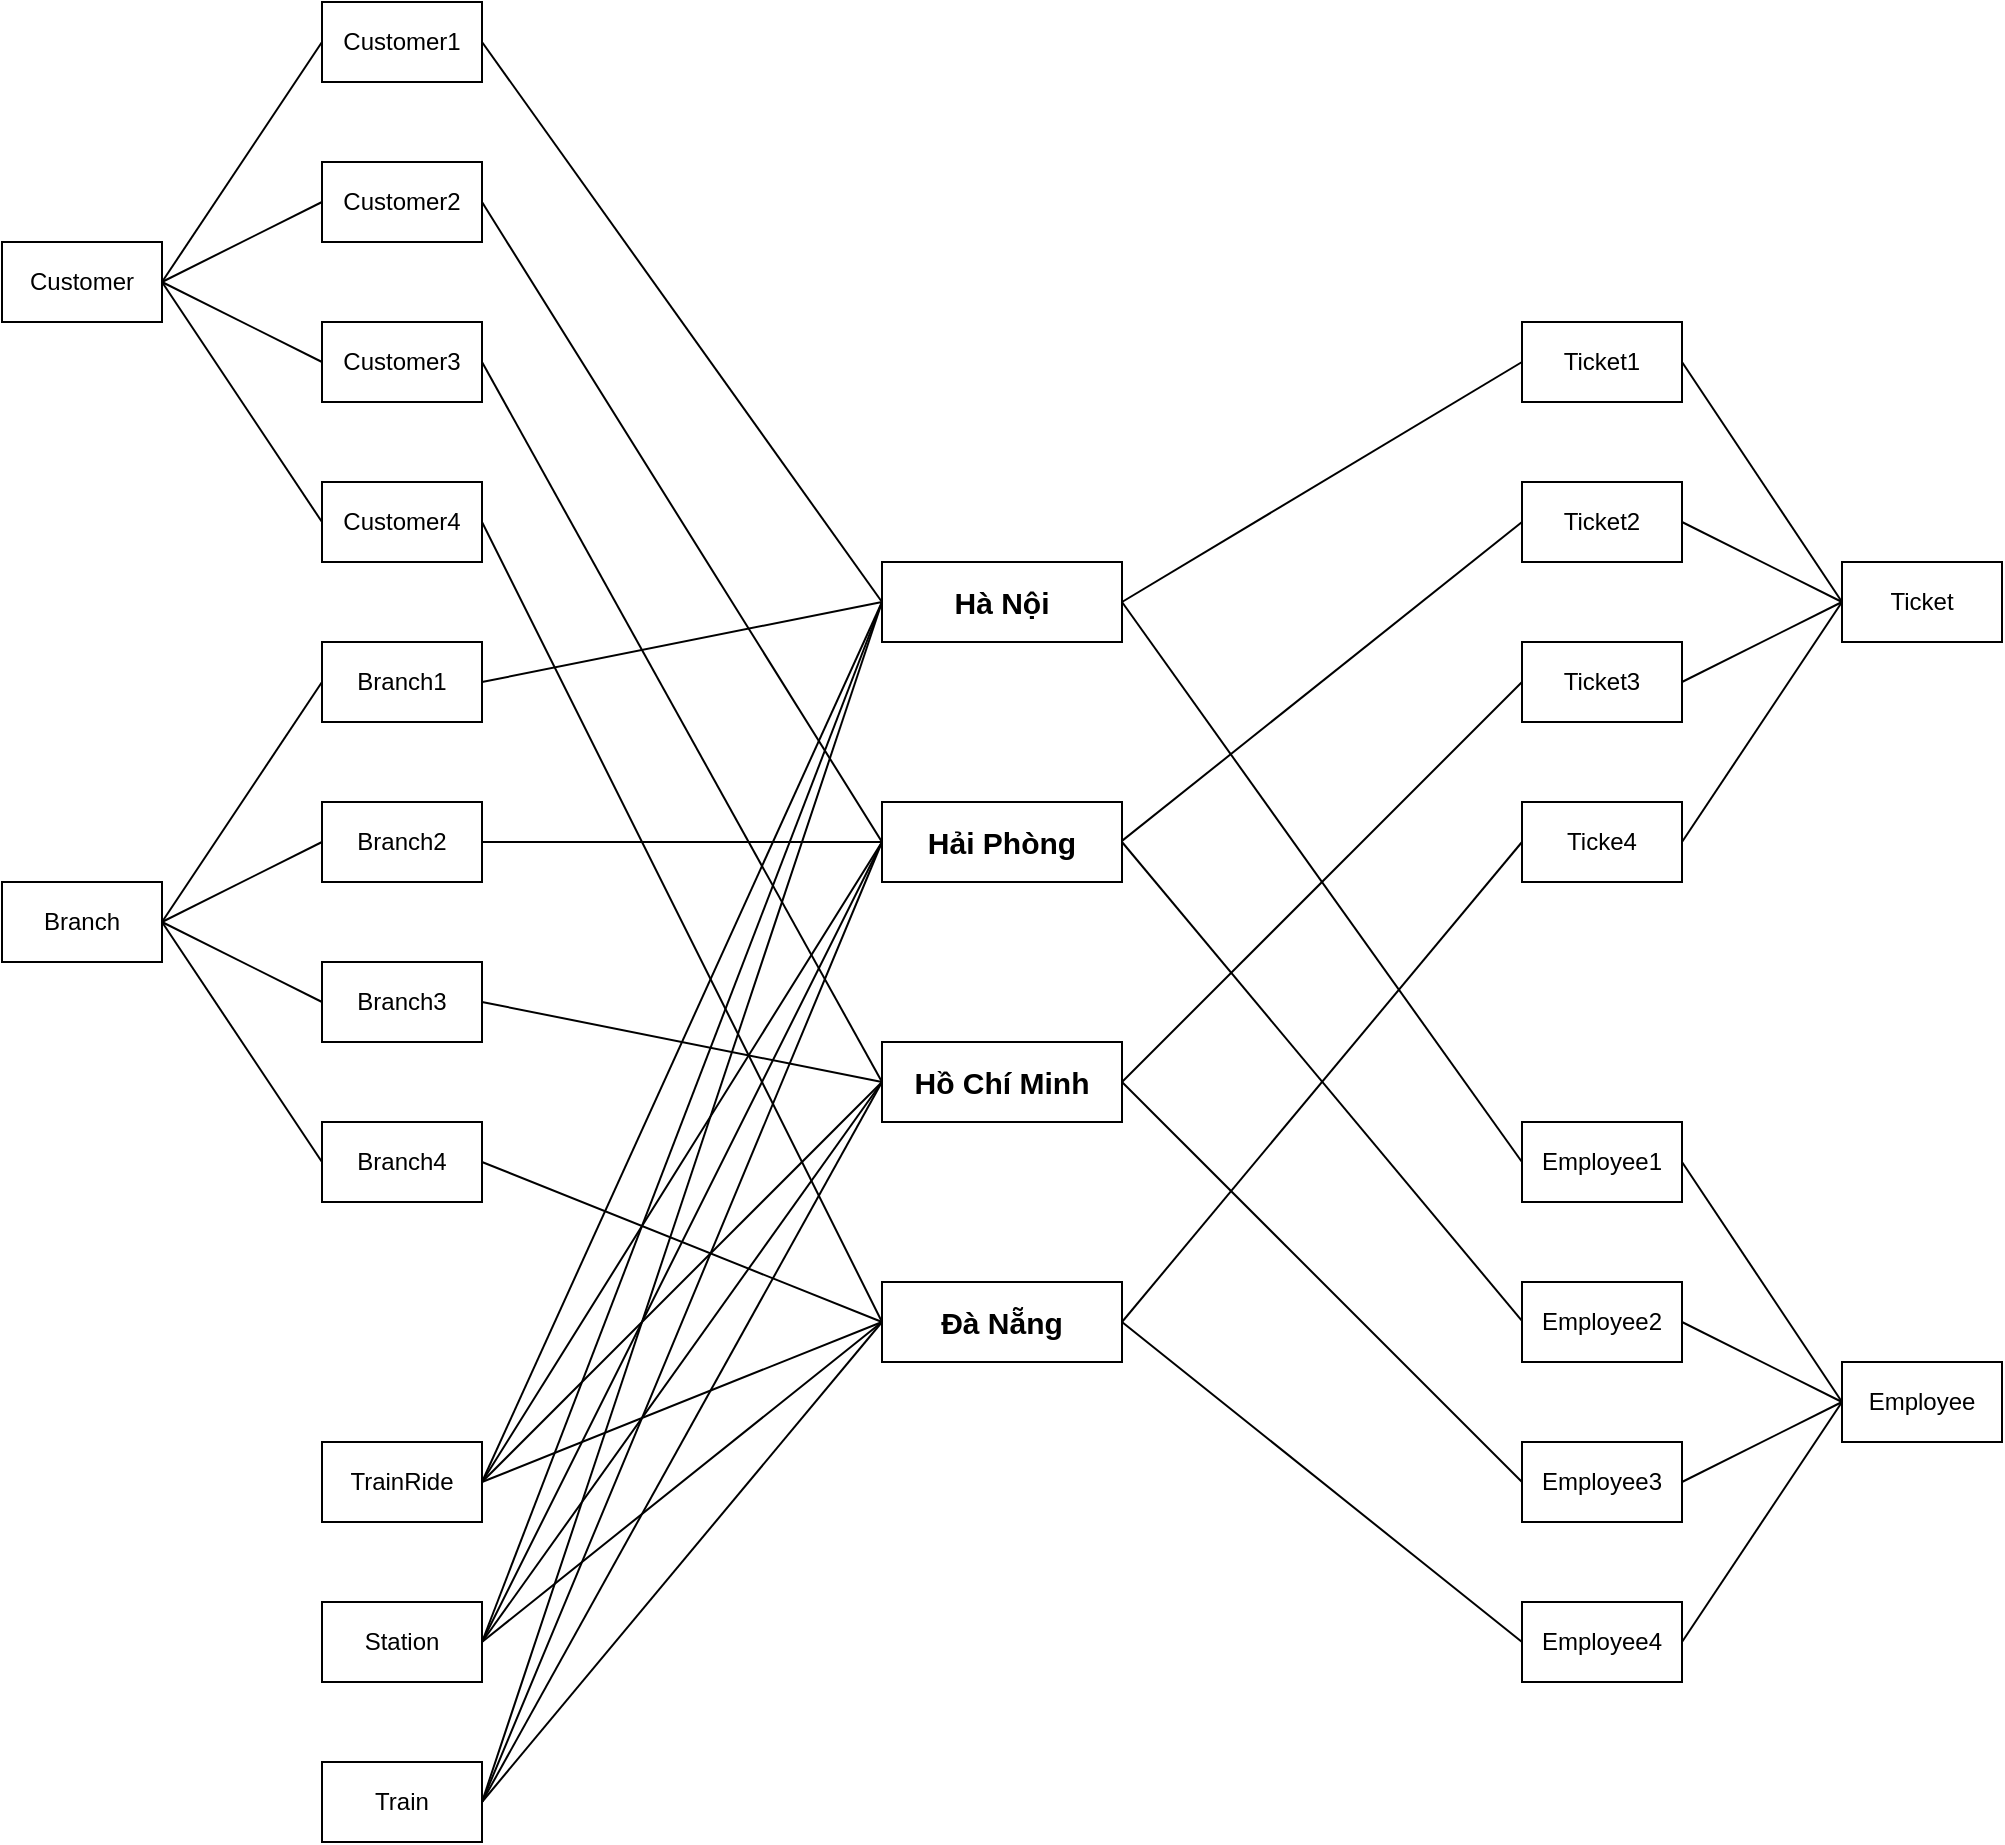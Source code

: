 <mxfile version="24.2.7" type="github">
  <diagram name="Trang-1" id="r6fdsXW7-DaNo1op-RdF">
    <mxGraphModel dx="3187" dy="2809" grid="1" gridSize="10" guides="1" tooltips="1" connect="1" arrows="1" fold="1" page="1" pageScale="1" pageWidth="827" pageHeight="1169" math="0" shadow="0">
      <root>
        <mxCell id="0" />
        <mxCell id="1" parent="0" />
        <mxCell id="8lyCjLM66VQkbDKSqowp-1" value="Branch" style="rounded=0;whiteSpace=wrap;html=1;" parent="1" vertex="1">
          <mxGeometry y="200" width="80" height="40" as="geometry" />
        </mxCell>
        <mxCell id="8lyCjLM66VQkbDKSqowp-2" value="Ticket" style="rounded=0;whiteSpace=wrap;html=1;" parent="1" vertex="1">
          <mxGeometry x="920" y="40" width="80" height="40" as="geometry" />
        </mxCell>
        <mxCell id="8lyCjLM66VQkbDKSqowp-4" value="Branch1" style="rounded=0;whiteSpace=wrap;html=1;" parent="1" vertex="1">
          <mxGeometry x="160" y="80" width="80" height="40" as="geometry" />
        </mxCell>
        <mxCell id="8lyCjLM66VQkbDKSqowp-6" value="Branch2" style="rounded=0;whiteSpace=wrap;html=1;" parent="1" vertex="1">
          <mxGeometry x="160" y="160" width="80" height="40" as="geometry" />
        </mxCell>
        <mxCell id="8lyCjLM66VQkbDKSqowp-7" value="Branch3" style="rounded=0;whiteSpace=wrap;html=1;" parent="1" vertex="1">
          <mxGeometry x="160" y="240" width="80" height="40" as="geometry" />
        </mxCell>
        <mxCell id="8lyCjLM66VQkbDKSqowp-8" value="Branch4" style="rounded=0;whiteSpace=wrap;html=1;" parent="1" vertex="1">
          <mxGeometry x="160" y="320" width="80" height="40" as="geometry" />
        </mxCell>
        <mxCell id="8lyCjLM66VQkbDKSqowp-9" value="&lt;font style=&quot;font-size: 15px;&quot;&gt;&lt;b&gt;Hải Phòng&lt;/b&gt;&lt;/font&gt;" style="rounded=0;whiteSpace=wrap;html=1;" parent="1" vertex="1">
          <mxGeometry x="440" y="160" width="120" height="40" as="geometry" />
        </mxCell>
        <mxCell id="8lyCjLM66VQkbDKSqowp-10" value="&lt;font style=&quot;font-size: 15px;&quot;&gt;&lt;b&gt;Hà Nội&lt;/b&gt;&lt;/font&gt;" style="rounded=0;whiteSpace=wrap;html=1;" parent="1" vertex="1">
          <mxGeometry x="440" y="40" width="120" height="40" as="geometry" />
        </mxCell>
        <mxCell id="8lyCjLM66VQkbDKSqowp-11" value="&lt;font style=&quot;font-size: 15px;&quot;&gt;&lt;b&gt;Hồ Chí Minh&lt;/b&gt;&lt;/font&gt;" style="rounded=0;whiteSpace=wrap;html=1;" parent="1" vertex="1">
          <mxGeometry x="440" y="280" width="120" height="40" as="geometry" />
        </mxCell>
        <mxCell id="8lyCjLM66VQkbDKSqowp-12" value="&lt;span style=&quot;font-size: 15px;&quot;&gt;&lt;b&gt;Đà Nẵng&lt;/b&gt;&lt;/span&gt;" style="rounded=0;whiteSpace=wrap;html=1;" parent="1" vertex="1">
          <mxGeometry x="440" y="400" width="120" height="40" as="geometry" />
        </mxCell>
        <mxCell id="8lyCjLM66VQkbDKSqowp-13" value="Station" style="rounded=0;whiteSpace=wrap;html=1;" parent="1" vertex="1">
          <mxGeometry x="160" y="560" width="80" height="40" as="geometry" />
        </mxCell>
        <mxCell id="8lyCjLM66VQkbDKSqowp-14" value="Train" style="rounded=0;whiteSpace=wrap;html=1;" parent="1" vertex="1">
          <mxGeometry x="160" y="640" width="80" height="40" as="geometry" />
        </mxCell>
        <mxCell id="8lyCjLM66VQkbDKSqowp-15" value="Customer" style="rounded=0;whiteSpace=wrap;html=1;" parent="1" vertex="1">
          <mxGeometry y="-120" width="80" height="40" as="geometry" />
        </mxCell>
        <mxCell id="8lyCjLM66VQkbDKSqowp-16" value="TrainRide" style="rounded=0;whiteSpace=wrap;html=1;" parent="1" vertex="1">
          <mxGeometry x="160" y="480" width="80" height="40" as="geometry" />
        </mxCell>
        <mxCell id="8lyCjLM66VQkbDKSqowp-17" value="" style="endArrow=none;html=1;rounded=0;entryX=0;entryY=0.5;entryDx=0;entryDy=0;" parent="1" target="8lyCjLM66VQkbDKSqowp-4" edge="1">
          <mxGeometry width="50" height="50" relative="1" as="geometry">
            <mxPoint x="80" y="220" as="sourcePoint" />
            <mxPoint x="130" y="170" as="targetPoint" />
          </mxGeometry>
        </mxCell>
        <mxCell id="8lyCjLM66VQkbDKSqowp-19" value="" style="endArrow=none;html=1;rounded=0;entryX=0;entryY=0.5;entryDx=0;entryDy=0;" parent="1" target="8lyCjLM66VQkbDKSqowp-6" edge="1">
          <mxGeometry width="50" height="50" relative="1" as="geometry">
            <mxPoint x="80" y="220" as="sourcePoint" />
            <mxPoint x="170" y="110" as="targetPoint" />
          </mxGeometry>
        </mxCell>
        <mxCell id="8lyCjLM66VQkbDKSqowp-20" value="" style="endArrow=none;html=1;rounded=0;entryX=0;entryY=0.5;entryDx=0;entryDy=0;" parent="1" target="8lyCjLM66VQkbDKSqowp-7" edge="1">
          <mxGeometry width="50" height="50" relative="1" as="geometry">
            <mxPoint x="80" y="220" as="sourcePoint" />
            <mxPoint x="170" y="190" as="targetPoint" />
          </mxGeometry>
        </mxCell>
        <mxCell id="8lyCjLM66VQkbDKSqowp-21" value="" style="endArrow=none;html=1;rounded=0;entryX=0;entryY=0.5;entryDx=0;entryDy=0;" parent="1" target="8lyCjLM66VQkbDKSqowp-8" edge="1">
          <mxGeometry width="50" height="50" relative="1" as="geometry">
            <mxPoint x="80" y="220" as="sourcePoint" />
            <mxPoint x="180" y="200" as="targetPoint" />
          </mxGeometry>
        </mxCell>
        <mxCell id="8lyCjLM66VQkbDKSqowp-22" value="" style="endArrow=none;html=1;rounded=0;entryX=0;entryY=0.5;entryDx=0;entryDy=0;" parent="1" target="8lyCjLM66VQkbDKSqowp-10" edge="1">
          <mxGeometry width="50" height="50" relative="1" as="geometry">
            <mxPoint x="240" y="100" as="sourcePoint" />
            <mxPoint x="320" y="60" as="targetPoint" />
          </mxGeometry>
        </mxCell>
        <mxCell id="8lyCjLM66VQkbDKSqowp-23" value="" style="endArrow=none;html=1;rounded=0;entryX=0;entryY=0.5;entryDx=0;entryDy=0;" parent="1" target="8lyCjLM66VQkbDKSqowp-9" edge="1">
          <mxGeometry width="50" height="50" relative="1" as="geometry">
            <mxPoint x="240" y="180" as="sourcePoint" />
            <mxPoint x="320" y="140" as="targetPoint" />
          </mxGeometry>
        </mxCell>
        <mxCell id="8lyCjLM66VQkbDKSqowp-24" value="" style="endArrow=none;html=1;rounded=0;entryX=0;entryY=0.5;entryDx=0;entryDy=0;exitX=1;exitY=0.5;exitDx=0;exitDy=0;" parent="1" source="8lyCjLM66VQkbDKSqowp-7" target="8lyCjLM66VQkbDKSqowp-11" edge="1">
          <mxGeometry width="50" height="50" relative="1" as="geometry">
            <mxPoint x="130" y="270" as="sourcePoint" />
            <mxPoint x="210" y="230" as="targetPoint" />
          </mxGeometry>
        </mxCell>
        <mxCell id="8lyCjLM66VQkbDKSqowp-25" value="" style="endArrow=none;html=1;rounded=0;entryX=0;entryY=0.5;entryDx=0;entryDy=0;exitX=1;exitY=0.5;exitDx=0;exitDy=0;" parent="1" target="8lyCjLM66VQkbDKSqowp-12" edge="1">
          <mxGeometry width="50" height="50" relative="1" as="geometry">
            <mxPoint x="240" y="340" as="sourcePoint" />
            <mxPoint x="440" y="380" as="targetPoint" />
          </mxGeometry>
        </mxCell>
        <mxCell id="8lyCjLM66VQkbDKSqowp-26" value="" style="endArrow=none;html=1;rounded=0;exitX=1;exitY=0.5;exitDx=0;exitDy=0;" parent="1" edge="1">
          <mxGeometry width="50" height="50" relative="1" as="geometry">
            <mxPoint x="240" y="500" as="sourcePoint" />
            <mxPoint x="440" y="60" as="targetPoint" />
          </mxGeometry>
        </mxCell>
        <mxCell id="8lyCjLM66VQkbDKSqowp-27" value="" style="endArrow=none;html=1;rounded=0;exitX=1;exitY=0.5;exitDx=0;exitDy=0;" parent="1" source="8lyCjLM66VQkbDKSqowp-16" edge="1">
          <mxGeometry width="50" height="50" relative="1" as="geometry">
            <mxPoint x="270" y="290" as="sourcePoint" />
            <mxPoint x="440" y="180" as="targetPoint" />
          </mxGeometry>
        </mxCell>
        <mxCell id="8lyCjLM66VQkbDKSqowp-28" value="" style="endArrow=none;html=1;rounded=0;entryX=0;entryY=0.5;entryDx=0;entryDy=0;exitX=1;exitY=0.5;exitDx=0;exitDy=0;" parent="1" source="8lyCjLM66VQkbDKSqowp-16" target="8lyCjLM66VQkbDKSqowp-11" edge="1">
          <mxGeometry width="50" height="50" relative="1" as="geometry">
            <mxPoint x="280" y="300" as="sourcePoint" />
            <mxPoint x="480" y="340" as="targetPoint" />
          </mxGeometry>
        </mxCell>
        <mxCell id="8lyCjLM66VQkbDKSqowp-29" value="" style="endArrow=none;html=1;rounded=0;entryX=0;entryY=0.5;entryDx=0;entryDy=0;" parent="1" target="8lyCjLM66VQkbDKSqowp-12" edge="1">
          <mxGeometry width="50" height="50" relative="1" as="geometry">
            <mxPoint x="240" y="500" as="sourcePoint" />
            <mxPoint x="490" y="350" as="targetPoint" />
          </mxGeometry>
        </mxCell>
        <mxCell id="8lyCjLM66VQkbDKSqowp-30" value="" style="endArrow=none;html=1;rounded=0;exitX=1;exitY=0.5;exitDx=0;exitDy=0;" parent="1" source="8lyCjLM66VQkbDKSqowp-13" edge="1">
          <mxGeometry width="50" height="50" relative="1" as="geometry">
            <mxPoint x="250" y="510" as="sourcePoint" />
            <mxPoint x="440" y="420" as="targetPoint" />
          </mxGeometry>
        </mxCell>
        <mxCell id="8lyCjLM66VQkbDKSqowp-31" value="" style="endArrow=none;html=1;rounded=0;entryX=0;entryY=0.5;entryDx=0;entryDy=0;exitX=1;exitY=0.5;exitDx=0;exitDy=0;" parent="1" source="8lyCjLM66VQkbDKSqowp-13" target="8lyCjLM66VQkbDKSqowp-11" edge="1">
          <mxGeometry width="50" height="50" relative="1" as="geometry">
            <mxPoint x="260" y="520" as="sourcePoint" />
            <mxPoint x="460" y="440" as="targetPoint" />
          </mxGeometry>
        </mxCell>
        <mxCell id="8lyCjLM66VQkbDKSqowp-32" value="" style="endArrow=none;html=1;rounded=0;entryX=0;entryY=0.5;entryDx=0;entryDy=0;exitX=1;exitY=0.5;exitDx=0;exitDy=0;" parent="1" source="8lyCjLM66VQkbDKSqowp-13" target="8lyCjLM66VQkbDKSqowp-9" edge="1">
          <mxGeometry width="50" height="50" relative="1" as="geometry">
            <mxPoint x="270" y="530" as="sourcePoint" />
            <mxPoint x="470" y="450" as="targetPoint" />
          </mxGeometry>
        </mxCell>
        <mxCell id="8lyCjLM66VQkbDKSqowp-33" value="" style="endArrow=none;html=1;rounded=0;entryX=0;entryY=0.5;entryDx=0;entryDy=0;exitX=1;exitY=0.5;exitDx=0;exitDy=0;" parent="1" source="8lyCjLM66VQkbDKSqowp-13" target="8lyCjLM66VQkbDKSqowp-10" edge="1">
          <mxGeometry width="50" height="50" relative="1" as="geometry">
            <mxPoint x="280" y="540" as="sourcePoint" />
            <mxPoint x="480" y="460" as="targetPoint" />
          </mxGeometry>
        </mxCell>
        <mxCell id="8lyCjLM66VQkbDKSqowp-38" value="" style="endArrow=none;html=1;rounded=0;exitX=1;exitY=0.5;exitDx=0;exitDy=0;" parent="1" source="8lyCjLM66VQkbDKSqowp-14" edge="1">
          <mxGeometry width="50" height="50" relative="1" as="geometry">
            <mxPoint x="250" y="630" as="sourcePoint" />
            <mxPoint x="440" y="420" as="targetPoint" />
          </mxGeometry>
        </mxCell>
        <mxCell id="8lyCjLM66VQkbDKSqowp-39" value="" style="endArrow=none;html=1;rounded=0;exitX=1;exitY=0.5;exitDx=0;exitDy=0;entryX=0;entryY=0.5;entryDx=0;entryDy=0;" parent="1" source="8lyCjLM66VQkbDKSqowp-14" target="8lyCjLM66VQkbDKSqowp-11" edge="1">
          <mxGeometry width="50" height="50" relative="1" as="geometry">
            <mxPoint x="260" y="640" as="sourcePoint" />
            <mxPoint x="460" y="440" as="targetPoint" />
          </mxGeometry>
        </mxCell>
        <mxCell id="8lyCjLM66VQkbDKSqowp-40" value="" style="endArrow=none;html=1;rounded=0;exitX=1;exitY=0.5;exitDx=0;exitDy=0;" parent="1" source="8lyCjLM66VQkbDKSqowp-14" edge="1">
          <mxGeometry width="50" height="50" relative="1" as="geometry">
            <mxPoint x="240" y="700" as="sourcePoint" />
            <mxPoint x="440" y="180" as="targetPoint" />
          </mxGeometry>
        </mxCell>
        <mxCell id="8lyCjLM66VQkbDKSqowp-41" value="" style="endArrow=none;html=1;rounded=0;entryX=0;entryY=0.5;entryDx=0;entryDy=0;exitX=1;exitY=0.5;exitDx=0;exitDy=0;" parent="1" source="8lyCjLM66VQkbDKSqowp-14" target="8lyCjLM66VQkbDKSqowp-10" edge="1">
          <mxGeometry width="50" height="50" relative="1" as="geometry">
            <mxPoint x="240" y="700" as="sourcePoint" />
            <mxPoint x="480" y="460" as="targetPoint" />
          </mxGeometry>
        </mxCell>
        <mxCell id="8lyCjLM66VQkbDKSqowp-42" value="Ticket1" style="rounded=0;whiteSpace=wrap;html=1;" parent="1" vertex="1">
          <mxGeometry x="760" y="-80" width="80" height="40" as="geometry" />
        </mxCell>
        <mxCell id="8lyCjLM66VQkbDKSqowp-43" value="Ticket2" style="rounded=0;whiteSpace=wrap;html=1;" parent="1" vertex="1">
          <mxGeometry x="760" width="80" height="40" as="geometry" />
        </mxCell>
        <mxCell id="8lyCjLM66VQkbDKSqowp-44" value="Ticket3" style="rounded=0;whiteSpace=wrap;html=1;" parent="1" vertex="1">
          <mxGeometry x="760" y="80" width="80" height="40" as="geometry" />
        </mxCell>
        <mxCell id="8lyCjLM66VQkbDKSqowp-45" value="Ticke4" style="rounded=0;whiteSpace=wrap;html=1;" parent="1" vertex="1">
          <mxGeometry x="760" y="160" width="80" height="40" as="geometry" />
        </mxCell>
        <mxCell id="8lyCjLM66VQkbDKSqowp-47" value="Employee" style="rounded=0;whiteSpace=wrap;html=1;" parent="1" vertex="1">
          <mxGeometry x="920" y="440" width="80" height="40" as="geometry" />
        </mxCell>
        <mxCell id="8lyCjLM66VQkbDKSqowp-48" value="Employee1" style="rounded=0;whiteSpace=wrap;html=1;" parent="1" vertex="1">
          <mxGeometry x="760" y="320" width="80" height="40" as="geometry" />
        </mxCell>
        <mxCell id="8lyCjLM66VQkbDKSqowp-49" value="Employee2" style="rounded=0;whiteSpace=wrap;html=1;" parent="1" vertex="1">
          <mxGeometry x="760" y="400" width="80" height="40" as="geometry" />
        </mxCell>
        <mxCell id="8lyCjLM66VQkbDKSqowp-50" value="Employee3" style="rounded=0;whiteSpace=wrap;html=1;" parent="1" vertex="1">
          <mxGeometry x="760" y="480" width="80" height="40" as="geometry" />
        </mxCell>
        <mxCell id="8lyCjLM66VQkbDKSqowp-51" value="Employee4" style="rounded=0;whiteSpace=wrap;html=1;" parent="1" vertex="1">
          <mxGeometry x="760" y="560" width="80" height="40" as="geometry" />
        </mxCell>
        <mxCell id="8lyCjLM66VQkbDKSqowp-52" value="" style="endArrow=none;html=1;rounded=0;entryX=0;entryY=0.5;entryDx=0;entryDy=0;exitX=1;exitY=0.5;exitDx=0;exitDy=0;" parent="1" source="8lyCjLM66VQkbDKSqowp-11" edge="1">
          <mxGeometry width="50" height="50" relative="1" as="geometry">
            <mxPoint x="560" y="140" as="sourcePoint" />
            <mxPoint x="760" y="100" as="targetPoint" />
          </mxGeometry>
        </mxCell>
        <mxCell id="8lyCjLM66VQkbDKSqowp-53" value="" style="endArrow=none;html=1;rounded=0;" parent="1" edge="1">
          <mxGeometry width="50" height="50" relative="1" as="geometry">
            <mxPoint x="560" y="179.44" as="sourcePoint" />
            <mxPoint x="760" y="20" as="targetPoint" />
          </mxGeometry>
        </mxCell>
        <mxCell id="8lyCjLM66VQkbDKSqowp-54" value="" style="endArrow=none;html=1;rounded=0;entryX=0;entryY=0.5;entryDx=0;entryDy=0;exitX=1;exitY=0.5;exitDx=0;exitDy=0;" parent="1" source="8lyCjLM66VQkbDKSqowp-10" edge="1">
          <mxGeometry width="50" height="50" relative="1" as="geometry">
            <mxPoint x="560" y="300" as="sourcePoint" />
            <mxPoint x="760" y="340" as="targetPoint" />
          </mxGeometry>
        </mxCell>
        <mxCell id="8lyCjLM66VQkbDKSqowp-55" value="" style="endArrow=none;html=1;rounded=0;entryX=0;entryY=0.5;entryDx=0;entryDy=0;exitX=1;exitY=0.5;exitDx=0;exitDy=0;" parent="1" source="8lyCjLM66VQkbDKSqowp-9" edge="1">
          <mxGeometry width="50" height="50" relative="1" as="geometry">
            <mxPoint x="560" y="419.44" as="sourcePoint" />
            <mxPoint x="760" y="419.44" as="targetPoint" />
          </mxGeometry>
        </mxCell>
        <mxCell id="8lyCjLM66VQkbDKSqowp-56" value="" style="endArrow=none;html=1;rounded=0;entryX=0;entryY=0.5;entryDx=0;entryDy=0;exitX=1;exitY=0.5;exitDx=0;exitDy=0;" parent="1" source="8lyCjLM66VQkbDKSqowp-11" edge="1">
          <mxGeometry width="50" height="50" relative="1" as="geometry">
            <mxPoint x="560" y="420" as="sourcePoint" />
            <mxPoint x="760" y="500" as="targetPoint" />
          </mxGeometry>
        </mxCell>
        <mxCell id="8lyCjLM66VQkbDKSqowp-57" value="" style="endArrow=none;html=1;rounded=0;exitX=1;exitY=0.5;exitDx=0;exitDy=0;entryX=0;entryY=0.5;entryDx=0;entryDy=0;" parent="1" target="8lyCjLM66VQkbDKSqowp-51" edge="1">
          <mxGeometry width="50" height="50" relative="1" as="geometry">
            <mxPoint x="560" y="420" as="sourcePoint" />
            <mxPoint x="760" y="660" as="targetPoint" />
          </mxGeometry>
        </mxCell>
        <mxCell id="8lyCjLM66VQkbDKSqowp-59" value="" style="endArrow=none;html=1;rounded=0;entryX=0;entryY=0.5;entryDx=0;entryDy=0;" parent="1" target="8lyCjLM66VQkbDKSqowp-42" edge="1">
          <mxGeometry width="50" height="50" relative="1" as="geometry">
            <mxPoint x="560" y="60" as="sourcePoint" />
            <mxPoint x="770" y="30" as="targetPoint" />
          </mxGeometry>
        </mxCell>
        <mxCell id="8lyCjLM66VQkbDKSqowp-60" value="" style="endArrow=none;html=1;rounded=0;entryX=0;entryY=0.5;entryDx=0;entryDy=0;exitX=1;exitY=0.5;exitDx=0;exitDy=0;" parent="1" source="8lyCjLM66VQkbDKSqowp-12" edge="1">
          <mxGeometry width="50" height="50" relative="1" as="geometry">
            <mxPoint x="560" y="220" as="sourcePoint" />
            <mxPoint x="760" y="180" as="targetPoint" />
          </mxGeometry>
        </mxCell>
        <mxCell id="8lyCjLM66VQkbDKSqowp-61" value="" style="endArrow=none;html=1;rounded=0;exitX=1;exitY=0.5;exitDx=0;exitDy=0;entryX=0;entryY=0.5;entryDx=0;entryDy=0;" parent="1" source="8lyCjLM66VQkbDKSqowp-42" target="8lyCjLM66VQkbDKSqowp-2" edge="1">
          <mxGeometry width="50" height="50" relative="1" as="geometry">
            <mxPoint x="890" y="-35" as="sourcePoint" />
            <mxPoint x="940" y="-85" as="targetPoint" />
          </mxGeometry>
        </mxCell>
        <mxCell id="8lyCjLM66VQkbDKSqowp-62" value="" style="endArrow=none;html=1;rounded=0;exitX=1;exitY=0.5;exitDx=0;exitDy=0;entryX=0;entryY=0.5;entryDx=0;entryDy=0;" parent="1" edge="1">
          <mxGeometry width="50" height="50" relative="1" as="geometry">
            <mxPoint x="840" y="340" as="sourcePoint" />
            <mxPoint x="920" y="460" as="targetPoint" />
          </mxGeometry>
        </mxCell>
        <mxCell id="8lyCjLM66VQkbDKSqowp-63" value="" style="endArrow=none;html=1;rounded=0;exitX=1;exitY=0.5;exitDx=0;exitDy=0;" parent="1" source="8lyCjLM66VQkbDKSqowp-43" edge="1">
          <mxGeometry width="50" height="50" relative="1" as="geometry">
            <mxPoint x="860" y="-40" as="sourcePoint" />
            <mxPoint x="920" y="60" as="targetPoint" />
          </mxGeometry>
        </mxCell>
        <mxCell id="8lyCjLM66VQkbDKSqowp-64" value="" style="endArrow=none;html=1;rounded=0;exitX=1;exitY=0.5;exitDx=0;exitDy=0;" parent="1" edge="1">
          <mxGeometry width="50" height="50" relative="1" as="geometry">
            <mxPoint x="840" y="420" as="sourcePoint" />
            <mxPoint x="920" y="460" as="targetPoint" />
          </mxGeometry>
        </mxCell>
        <mxCell id="8lyCjLM66VQkbDKSqowp-65" value="" style="endArrow=none;html=1;rounded=0;exitX=1;exitY=0.5;exitDx=0;exitDy=0;" parent="1" source="8lyCjLM66VQkbDKSqowp-44" edge="1">
          <mxGeometry width="50" height="50" relative="1" as="geometry">
            <mxPoint x="860" y="40" as="sourcePoint" />
            <mxPoint x="920" y="60" as="targetPoint" />
          </mxGeometry>
        </mxCell>
        <mxCell id="8lyCjLM66VQkbDKSqowp-66" value="" style="endArrow=none;html=1;rounded=0;exitX=1;exitY=0.5;exitDx=0;exitDy=0;" parent="1" source="8lyCjLM66VQkbDKSqowp-45" edge="1">
          <mxGeometry width="50" height="50" relative="1" as="geometry">
            <mxPoint x="870" y="50" as="sourcePoint" />
            <mxPoint x="920" y="60" as="targetPoint" />
          </mxGeometry>
        </mxCell>
        <mxCell id="8lyCjLM66VQkbDKSqowp-67" value="" style="endArrow=none;html=1;rounded=0;exitX=1;exitY=0.5;exitDx=0;exitDy=0;" parent="1" edge="1">
          <mxGeometry width="50" height="50" relative="1" as="geometry">
            <mxPoint x="840" y="580" as="sourcePoint" />
            <mxPoint x="920" y="460" as="targetPoint" />
          </mxGeometry>
        </mxCell>
        <mxCell id="8lyCjLM66VQkbDKSqowp-68" value="" style="endArrow=none;html=1;rounded=0;exitX=1;exitY=0.5;exitDx=0;exitDy=0;" parent="1" edge="1">
          <mxGeometry width="50" height="50" relative="1" as="geometry">
            <mxPoint x="840" y="500" as="sourcePoint" />
            <mxPoint x="920" y="460" as="targetPoint" />
          </mxGeometry>
        </mxCell>
        <mxCell id="0FM4rUdgbWgPvzx94cM--1" value="Customer3" style="rounded=0;whiteSpace=wrap;html=1;" vertex="1" parent="1">
          <mxGeometry x="160" y="-80" width="80" height="40" as="geometry" />
        </mxCell>
        <mxCell id="0FM4rUdgbWgPvzx94cM--2" value="Customer1" style="rounded=0;whiteSpace=wrap;html=1;" vertex="1" parent="1">
          <mxGeometry x="160" y="-240" width="80" height="40" as="geometry" />
        </mxCell>
        <mxCell id="0FM4rUdgbWgPvzx94cM--3" value="Customer2" style="rounded=0;whiteSpace=wrap;html=1;" vertex="1" parent="1">
          <mxGeometry x="160" y="-160" width="80" height="40" as="geometry" />
        </mxCell>
        <mxCell id="0FM4rUdgbWgPvzx94cM--4" value="Customer4" style="rounded=0;whiteSpace=wrap;html=1;" vertex="1" parent="1">
          <mxGeometry x="160" width="80" height="40" as="geometry" />
        </mxCell>
        <mxCell id="0FM4rUdgbWgPvzx94cM--5" value="" style="endArrow=none;html=1;rounded=0;entryX=0;entryY=0.5;entryDx=0;entryDy=0;" edge="1" parent="1">
          <mxGeometry width="50" height="50" relative="1" as="geometry">
            <mxPoint x="80" y="-100" as="sourcePoint" />
            <mxPoint x="160" y="-220" as="targetPoint" />
          </mxGeometry>
        </mxCell>
        <mxCell id="0FM4rUdgbWgPvzx94cM--6" value="" style="endArrow=none;html=1;rounded=0;entryX=0;entryY=0.5;entryDx=0;entryDy=0;" edge="1" parent="1">
          <mxGeometry width="50" height="50" relative="1" as="geometry">
            <mxPoint x="80" y="-100" as="sourcePoint" />
            <mxPoint x="160" y="-140" as="targetPoint" />
          </mxGeometry>
        </mxCell>
        <mxCell id="0FM4rUdgbWgPvzx94cM--7" value="" style="endArrow=none;html=1;rounded=0;entryX=0;entryY=0.5;entryDx=0;entryDy=0;" edge="1" parent="1">
          <mxGeometry width="50" height="50" relative="1" as="geometry">
            <mxPoint x="80" y="-100" as="sourcePoint" />
            <mxPoint x="160" y="-60" as="targetPoint" />
          </mxGeometry>
        </mxCell>
        <mxCell id="0FM4rUdgbWgPvzx94cM--8" value="" style="endArrow=none;html=1;rounded=0;entryX=0;entryY=0.5;entryDx=0;entryDy=0;" edge="1" parent="1">
          <mxGeometry width="50" height="50" relative="1" as="geometry">
            <mxPoint x="80" y="-100" as="sourcePoint" />
            <mxPoint x="160" y="20" as="targetPoint" />
          </mxGeometry>
        </mxCell>
        <mxCell id="0FM4rUdgbWgPvzx94cM--9" value="" style="endArrow=none;html=1;rounded=0;exitX=1;exitY=0.5;exitDx=0;exitDy=0;" edge="1" parent="1" source="0FM4rUdgbWgPvzx94cM--2">
          <mxGeometry width="50" height="50" relative="1" as="geometry">
            <mxPoint x="250" y="110" as="sourcePoint" />
            <mxPoint x="440" y="60" as="targetPoint" />
          </mxGeometry>
        </mxCell>
        <mxCell id="0FM4rUdgbWgPvzx94cM--10" value="" style="endArrow=none;html=1;rounded=0;exitX=1;exitY=0.5;exitDx=0;exitDy=0;" edge="1" parent="1" source="0FM4rUdgbWgPvzx94cM--3">
          <mxGeometry width="50" height="50" relative="1" as="geometry">
            <mxPoint x="260" y="120" as="sourcePoint" />
            <mxPoint x="440" y="180" as="targetPoint" />
          </mxGeometry>
        </mxCell>
        <mxCell id="0FM4rUdgbWgPvzx94cM--11" value="" style="endArrow=none;html=1;rounded=0;entryX=0;entryY=0.5;entryDx=0;entryDy=0;exitX=1;exitY=0.5;exitDx=0;exitDy=0;" edge="1" parent="1" source="0FM4rUdgbWgPvzx94cM--1" target="8lyCjLM66VQkbDKSqowp-11">
          <mxGeometry width="50" height="50" relative="1" as="geometry">
            <mxPoint x="270" y="130" as="sourcePoint" />
            <mxPoint x="470" y="90" as="targetPoint" />
          </mxGeometry>
        </mxCell>
        <mxCell id="0FM4rUdgbWgPvzx94cM--12" value="" style="endArrow=none;html=1;rounded=0;exitX=1;exitY=0.5;exitDx=0;exitDy=0;" edge="1" parent="1" source="0FM4rUdgbWgPvzx94cM--4">
          <mxGeometry width="50" height="50" relative="1" as="geometry">
            <mxPoint x="280" y="140" as="sourcePoint" />
            <mxPoint x="440" y="420" as="targetPoint" />
          </mxGeometry>
        </mxCell>
      </root>
    </mxGraphModel>
  </diagram>
</mxfile>

